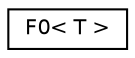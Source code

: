 digraph "Graphical Class Hierarchy"
{
 // LATEX_PDF_SIZE
  edge [fontname="Helvetica",fontsize="10",labelfontname="Helvetica",labelfontsize="10"];
  node [fontname="Helvetica",fontsize="10",shape=record];
  rankdir="LR";
  Node0 [label="F0\< T \>",height=0.2,width=0.4,color="black", fillcolor="white", style="filled",URL="$classF0.html",tooltip=" "];
}
